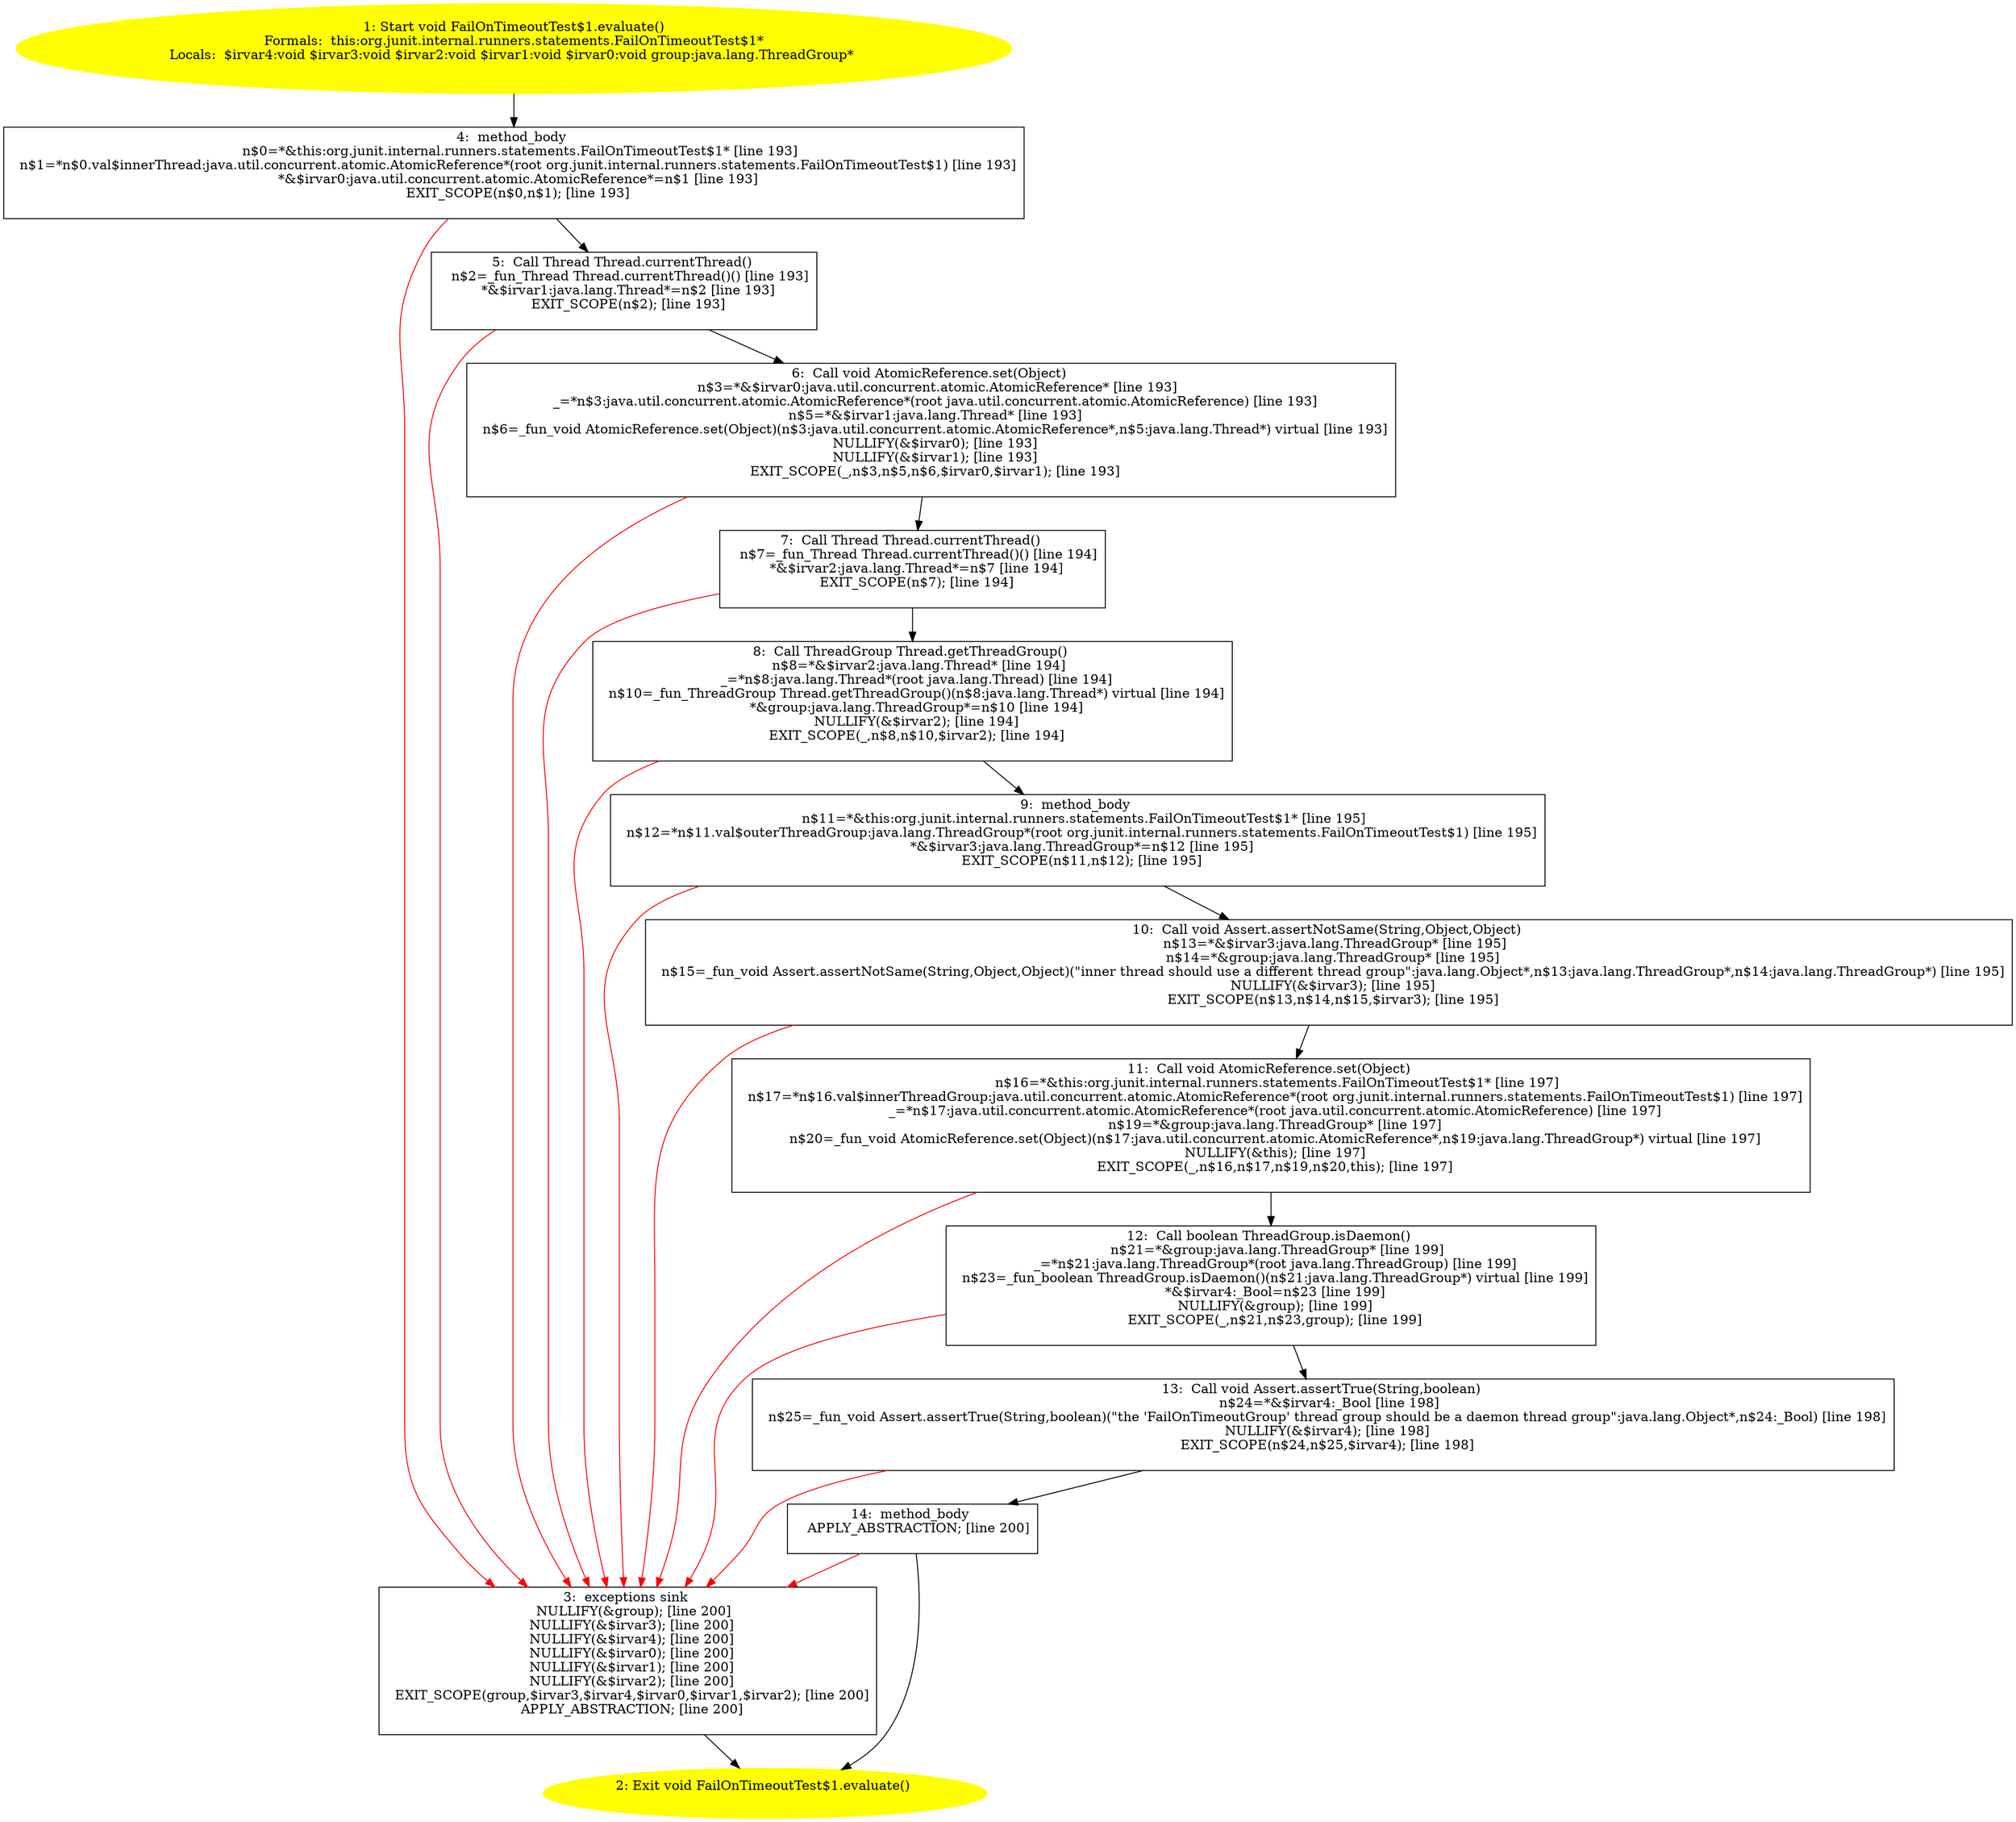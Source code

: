 /* @generated */
digraph cfg {
"org.junit.internal.runners.statements.FailOnTimeoutTest$1.evaluate():void.346dfcb1f367a920a74c7cb9d97a509c_1" [label="1: Start void FailOnTimeoutTest$1.evaluate()\nFormals:  this:org.junit.internal.runners.statements.FailOnTimeoutTest$1*\nLocals:  $irvar4:void $irvar3:void $irvar2:void $irvar1:void $irvar0:void group:java.lang.ThreadGroup* \n  " color=yellow style=filled]
	

	 "org.junit.internal.runners.statements.FailOnTimeoutTest$1.evaluate():void.346dfcb1f367a920a74c7cb9d97a509c_1" -> "org.junit.internal.runners.statements.FailOnTimeoutTest$1.evaluate():void.346dfcb1f367a920a74c7cb9d97a509c_4" ;
"org.junit.internal.runners.statements.FailOnTimeoutTest$1.evaluate():void.346dfcb1f367a920a74c7cb9d97a509c_2" [label="2: Exit void FailOnTimeoutTest$1.evaluate() \n  " color=yellow style=filled]
	

"org.junit.internal.runners.statements.FailOnTimeoutTest$1.evaluate():void.346dfcb1f367a920a74c7cb9d97a509c_3" [label="3:  exceptions sink \n   NULLIFY(&group); [line 200]\n  NULLIFY(&$irvar3); [line 200]\n  NULLIFY(&$irvar4); [line 200]\n  NULLIFY(&$irvar0); [line 200]\n  NULLIFY(&$irvar1); [line 200]\n  NULLIFY(&$irvar2); [line 200]\n  EXIT_SCOPE(group,$irvar3,$irvar4,$irvar0,$irvar1,$irvar2); [line 200]\n  APPLY_ABSTRACTION; [line 200]\n " shape="box"]
	

	 "org.junit.internal.runners.statements.FailOnTimeoutTest$1.evaluate():void.346dfcb1f367a920a74c7cb9d97a509c_3" -> "org.junit.internal.runners.statements.FailOnTimeoutTest$1.evaluate():void.346dfcb1f367a920a74c7cb9d97a509c_2" ;
"org.junit.internal.runners.statements.FailOnTimeoutTest$1.evaluate():void.346dfcb1f367a920a74c7cb9d97a509c_4" [label="4:  method_body \n   n$0=*&this:org.junit.internal.runners.statements.FailOnTimeoutTest$1* [line 193]\n  n$1=*n$0.val$innerThread:java.util.concurrent.atomic.AtomicReference*(root org.junit.internal.runners.statements.FailOnTimeoutTest$1) [line 193]\n  *&$irvar0:java.util.concurrent.atomic.AtomicReference*=n$1 [line 193]\n  EXIT_SCOPE(n$0,n$1); [line 193]\n " shape="box"]
	

	 "org.junit.internal.runners.statements.FailOnTimeoutTest$1.evaluate():void.346dfcb1f367a920a74c7cb9d97a509c_4" -> "org.junit.internal.runners.statements.FailOnTimeoutTest$1.evaluate():void.346dfcb1f367a920a74c7cb9d97a509c_5" ;
	 "org.junit.internal.runners.statements.FailOnTimeoutTest$1.evaluate():void.346dfcb1f367a920a74c7cb9d97a509c_4" -> "org.junit.internal.runners.statements.FailOnTimeoutTest$1.evaluate():void.346dfcb1f367a920a74c7cb9d97a509c_3" [color="red" ];
"org.junit.internal.runners.statements.FailOnTimeoutTest$1.evaluate():void.346dfcb1f367a920a74c7cb9d97a509c_5" [label="5:  Call Thread Thread.currentThread() \n   n$2=_fun_Thread Thread.currentThread()() [line 193]\n  *&$irvar1:java.lang.Thread*=n$2 [line 193]\n  EXIT_SCOPE(n$2); [line 193]\n " shape="box"]
	

	 "org.junit.internal.runners.statements.FailOnTimeoutTest$1.evaluate():void.346dfcb1f367a920a74c7cb9d97a509c_5" -> "org.junit.internal.runners.statements.FailOnTimeoutTest$1.evaluate():void.346dfcb1f367a920a74c7cb9d97a509c_6" ;
	 "org.junit.internal.runners.statements.FailOnTimeoutTest$1.evaluate():void.346dfcb1f367a920a74c7cb9d97a509c_5" -> "org.junit.internal.runners.statements.FailOnTimeoutTest$1.evaluate():void.346dfcb1f367a920a74c7cb9d97a509c_3" [color="red" ];
"org.junit.internal.runners.statements.FailOnTimeoutTest$1.evaluate():void.346dfcb1f367a920a74c7cb9d97a509c_6" [label="6:  Call void AtomicReference.set(Object) \n   n$3=*&$irvar0:java.util.concurrent.atomic.AtomicReference* [line 193]\n  _=*n$3:java.util.concurrent.atomic.AtomicReference*(root java.util.concurrent.atomic.AtomicReference) [line 193]\n  n$5=*&$irvar1:java.lang.Thread* [line 193]\n  n$6=_fun_void AtomicReference.set(Object)(n$3:java.util.concurrent.atomic.AtomicReference*,n$5:java.lang.Thread*) virtual [line 193]\n  NULLIFY(&$irvar0); [line 193]\n  NULLIFY(&$irvar1); [line 193]\n  EXIT_SCOPE(_,n$3,n$5,n$6,$irvar0,$irvar1); [line 193]\n " shape="box"]
	

	 "org.junit.internal.runners.statements.FailOnTimeoutTest$1.evaluate():void.346dfcb1f367a920a74c7cb9d97a509c_6" -> "org.junit.internal.runners.statements.FailOnTimeoutTest$1.evaluate():void.346dfcb1f367a920a74c7cb9d97a509c_7" ;
	 "org.junit.internal.runners.statements.FailOnTimeoutTest$1.evaluate():void.346dfcb1f367a920a74c7cb9d97a509c_6" -> "org.junit.internal.runners.statements.FailOnTimeoutTest$1.evaluate():void.346dfcb1f367a920a74c7cb9d97a509c_3" [color="red" ];
"org.junit.internal.runners.statements.FailOnTimeoutTest$1.evaluate():void.346dfcb1f367a920a74c7cb9d97a509c_7" [label="7:  Call Thread Thread.currentThread() \n   n$7=_fun_Thread Thread.currentThread()() [line 194]\n  *&$irvar2:java.lang.Thread*=n$7 [line 194]\n  EXIT_SCOPE(n$7); [line 194]\n " shape="box"]
	

	 "org.junit.internal.runners.statements.FailOnTimeoutTest$1.evaluate():void.346dfcb1f367a920a74c7cb9d97a509c_7" -> "org.junit.internal.runners.statements.FailOnTimeoutTest$1.evaluate():void.346dfcb1f367a920a74c7cb9d97a509c_8" ;
	 "org.junit.internal.runners.statements.FailOnTimeoutTest$1.evaluate():void.346dfcb1f367a920a74c7cb9d97a509c_7" -> "org.junit.internal.runners.statements.FailOnTimeoutTest$1.evaluate():void.346dfcb1f367a920a74c7cb9d97a509c_3" [color="red" ];
"org.junit.internal.runners.statements.FailOnTimeoutTest$1.evaluate():void.346dfcb1f367a920a74c7cb9d97a509c_8" [label="8:  Call ThreadGroup Thread.getThreadGroup() \n   n$8=*&$irvar2:java.lang.Thread* [line 194]\n  _=*n$8:java.lang.Thread*(root java.lang.Thread) [line 194]\n  n$10=_fun_ThreadGroup Thread.getThreadGroup()(n$8:java.lang.Thread*) virtual [line 194]\n  *&group:java.lang.ThreadGroup*=n$10 [line 194]\n  NULLIFY(&$irvar2); [line 194]\n  EXIT_SCOPE(_,n$8,n$10,$irvar2); [line 194]\n " shape="box"]
	

	 "org.junit.internal.runners.statements.FailOnTimeoutTest$1.evaluate():void.346dfcb1f367a920a74c7cb9d97a509c_8" -> "org.junit.internal.runners.statements.FailOnTimeoutTest$1.evaluate():void.346dfcb1f367a920a74c7cb9d97a509c_9" ;
	 "org.junit.internal.runners.statements.FailOnTimeoutTest$1.evaluate():void.346dfcb1f367a920a74c7cb9d97a509c_8" -> "org.junit.internal.runners.statements.FailOnTimeoutTest$1.evaluate():void.346dfcb1f367a920a74c7cb9d97a509c_3" [color="red" ];
"org.junit.internal.runners.statements.FailOnTimeoutTest$1.evaluate():void.346dfcb1f367a920a74c7cb9d97a509c_9" [label="9:  method_body \n   n$11=*&this:org.junit.internal.runners.statements.FailOnTimeoutTest$1* [line 195]\n  n$12=*n$11.val$outerThreadGroup:java.lang.ThreadGroup*(root org.junit.internal.runners.statements.FailOnTimeoutTest$1) [line 195]\n  *&$irvar3:java.lang.ThreadGroup*=n$12 [line 195]\n  EXIT_SCOPE(n$11,n$12); [line 195]\n " shape="box"]
	

	 "org.junit.internal.runners.statements.FailOnTimeoutTest$1.evaluate():void.346dfcb1f367a920a74c7cb9d97a509c_9" -> "org.junit.internal.runners.statements.FailOnTimeoutTest$1.evaluate():void.346dfcb1f367a920a74c7cb9d97a509c_10" ;
	 "org.junit.internal.runners.statements.FailOnTimeoutTest$1.evaluate():void.346dfcb1f367a920a74c7cb9d97a509c_9" -> "org.junit.internal.runners.statements.FailOnTimeoutTest$1.evaluate():void.346dfcb1f367a920a74c7cb9d97a509c_3" [color="red" ];
"org.junit.internal.runners.statements.FailOnTimeoutTest$1.evaluate():void.346dfcb1f367a920a74c7cb9d97a509c_10" [label="10:  Call void Assert.assertNotSame(String,Object,Object) \n   n$13=*&$irvar3:java.lang.ThreadGroup* [line 195]\n  n$14=*&group:java.lang.ThreadGroup* [line 195]\n  n$15=_fun_void Assert.assertNotSame(String,Object,Object)(\"inner thread should use a different thread group\":java.lang.Object*,n$13:java.lang.ThreadGroup*,n$14:java.lang.ThreadGroup*) [line 195]\n  NULLIFY(&$irvar3); [line 195]\n  EXIT_SCOPE(n$13,n$14,n$15,$irvar3); [line 195]\n " shape="box"]
	

	 "org.junit.internal.runners.statements.FailOnTimeoutTest$1.evaluate():void.346dfcb1f367a920a74c7cb9d97a509c_10" -> "org.junit.internal.runners.statements.FailOnTimeoutTest$1.evaluate():void.346dfcb1f367a920a74c7cb9d97a509c_11" ;
	 "org.junit.internal.runners.statements.FailOnTimeoutTest$1.evaluate():void.346dfcb1f367a920a74c7cb9d97a509c_10" -> "org.junit.internal.runners.statements.FailOnTimeoutTest$1.evaluate():void.346dfcb1f367a920a74c7cb9d97a509c_3" [color="red" ];
"org.junit.internal.runners.statements.FailOnTimeoutTest$1.evaluate():void.346dfcb1f367a920a74c7cb9d97a509c_11" [label="11:  Call void AtomicReference.set(Object) \n   n$16=*&this:org.junit.internal.runners.statements.FailOnTimeoutTest$1* [line 197]\n  n$17=*n$16.val$innerThreadGroup:java.util.concurrent.atomic.AtomicReference*(root org.junit.internal.runners.statements.FailOnTimeoutTest$1) [line 197]\n  _=*n$17:java.util.concurrent.atomic.AtomicReference*(root java.util.concurrent.atomic.AtomicReference) [line 197]\n  n$19=*&group:java.lang.ThreadGroup* [line 197]\n  n$20=_fun_void AtomicReference.set(Object)(n$17:java.util.concurrent.atomic.AtomicReference*,n$19:java.lang.ThreadGroup*) virtual [line 197]\n  NULLIFY(&this); [line 197]\n  EXIT_SCOPE(_,n$16,n$17,n$19,n$20,this); [line 197]\n " shape="box"]
	

	 "org.junit.internal.runners.statements.FailOnTimeoutTest$1.evaluate():void.346dfcb1f367a920a74c7cb9d97a509c_11" -> "org.junit.internal.runners.statements.FailOnTimeoutTest$1.evaluate():void.346dfcb1f367a920a74c7cb9d97a509c_12" ;
	 "org.junit.internal.runners.statements.FailOnTimeoutTest$1.evaluate():void.346dfcb1f367a920a74c7cb9d97a509c_11" -> "org.junit.internal.runners.statements.FailOnTimeoutTest$1.evaluate():void.346dfcb1f367a920a74c7cb9d97a509c_3" [color="red" ];
"org.junit.internal.runners.statements.FailOnTimeoutTest$1.evaluate():void.346dfcb1f367a920a74c7cb9d97a509c_12" [label="12:  Call boolean ThreadGroup.isDaemon() \n   n$21=*&group:java.lang.ThreadGroup* [line 199]\n  _=*n$21:java.lang.ThreadGroup*(root java.lang.ThreadGroup) [line 199]\n  n$23=_fun_boolean ThreadGroup.isDaemon()(n$21:java.lang.ThreadGroup*) virtual [line 199]\n  *&$irvar4:_Bool=n$23 [line 199]\n  NULLIFY(&group); [line 199]\n  EXIT_SCOPE(_,n$21,n$23,group); [line 199]\n " shape="box"]
	

	 "org.junit.internal.runners.statements.FailOnTimeoutTest$1.evaluate():void.346dfcb1f367a920a74c7cb9d97a509c_12" -> "org.junit.internal.runners.statements.FailOnTimeoutTest$1.evaluate():void.346dfcb1f367a920a74c7cb9d97a509c_13" ;
	 "org.junit.internal.runners.statements.FailOnTimeoutTest$1.evaluate():void.346dfcb1f367a920a74c7cb9d97a509c_12" -> "org.junit.internal.runners.statements.FailOnTimeoutTest$1.evaluate():void.346dfcb1f367a920a74c7cb9d97a509c_3" [color="red" ];
"org.junit.internal.runners.statements.FailOnTimeoutTest$1.evaluate():void.346dfcb1f367a920a74c7cb9d97a509c_13" [label="13:  Call void Assert.assertTrue(String,boolean) \n   n$24=*&$irvar4:_Bool [line 198]\n  n$25=_fun_void Assert.assertTrue(String,boolean)(\"the 'FailOnTimeoutGroup' thread group should be a daemon thread group\":java.lang.Object*,n$24:_Bool) [line 198]\n  NULLIFY(&$irvar4); [line 198]\n  EXIT_SCOPE(n$24,n$25,$irvar4); [line 198]\n " shape="box"]
	

	 "org.junit.internal.runners.statements.FailOnTimeoutTest$1.evaluate():void.346dfcb1f367a920a74c7cb9d97a509c_13" -> "org.junit.internal.runners.statements.FailOnTimeoutTest$1.evaluate():void.346dfcb1f367a920a74c7cb9d97a509c_14" ;
	 "org.junit.internal.runners.statements.FailOnTimeoutTest$1.evaluate():void.346dfcb1f367a920a74c7cb9d97a509c_13" -> "org.junit.internal.runners.statements.FailOnTimeoutTest$1.evaluate():void.346dfcb1f367a920a74c7cb9d97a509c_3" [color="red" ];
"org.junit.internal.runners.statements.FailOnTimeoutTest$1.evaluate():void.346dfcb1f367a920a74c7cb9d97a509c_14" [label="14:  method_body \n   APPLY_ABSTRACTION; [line 200]\n " shape="box"]
	

	 "org.junit.internal.runners.statements.FailOnTimeoutTest$1.evaluate():void.346dfcb1f367a920a74c7cb9d97a509c_14" -> "org.junit.internal.runners.statements.FailOnTimeoutTest$1.evaluate():void.346dfcb1f367a920a74c7cb9d97a509c_2" ;
	 "org.junit.internal.runners.statements.FailOnTimeoutTest$1.evaluate():void.346dfcb1f367a920a74c7cb9d97a509c_14" -> "org.junit.internal.runners.statements.FailOnTimeoutTest$1.evaluate():void.346dfcb1f367a920a74c7cb9d97a509c_3" [color="red" ];
}
